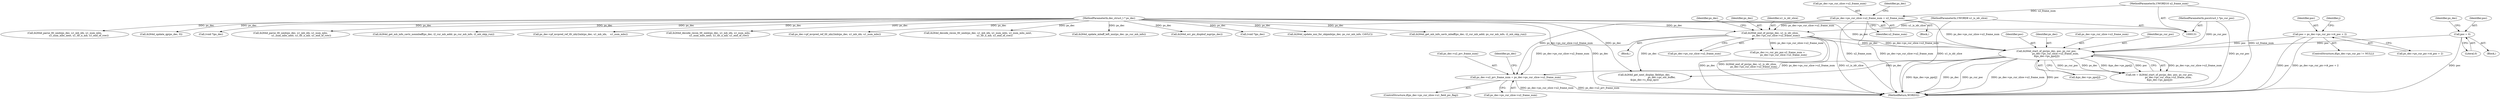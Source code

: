 digraph "0_Android_9a00f562a612d56e7b2b989d168647db900ba6cf@pointer" {
"1000924" [label="(Call,ps_dec->u2_prv_frame_num = ps_dec->ps_cur_slice->u2_frame_num)"];
"1000392" [label="(Call,ih264d_start_of_pic(ps_dec, poc, ps_cur_poc,\n                        ps_dec->ps_cur_slice->u2_frame_num,\n &ps_dec->ps_pps[j]))"];
"1000249" [label="(Call,ih264d_end_of_pic(ps_dec, u1_is_idr_slice,\n                ps_dec->ps_cur_slice->u2_frame_num))"];
"1000132" [label="(MethodParameterIn,dec_struct_t * ps_dec)"];
"1000134" [label="(MethodParameterIn,UWORD8 u1_is_idr_slice)"];
"1000236" [label="(Call,ps_dec->ps_cur_slice->u2_frame_num = u2_frame_num)"];
"1000135" [label="(MethodParameterIn,UWORD16 u2_frame_num)"];
"1000303" [label="(Call,poc = ps_dec->ps_cur_pic->i4_poc + 2)"];
"1000272" [label="(Call,poc = 0)"];
"1000136" [label="(MethodParameterIn,pocstruct_t *ps_cur_poc)"];
"1001313" [label="(Call,ps_dec->pf_mvpred_ref_tfr_nby2mb(ps_dec, u1_mb_idx, u1_num_mbs))"];
"1000251" [label="(Identifier,u1_is_idr_slice)"];
"1000242" [label="(Identifier,u2_frame_num)"];
"1000273" [label="(Identifier,poc)"];
"1000918" [label="(ControlStructure,if(ps_dec->ps_cur_slice->u1_field_pic_flag))"];
"1000249" [label="(Call,ih264d_end_of_pic(ps_dec, u1_is_idr_slice,\n                ps_dec->ps_cur_slice->u2_frame_num))"];
"1000237" [label="(Call,ps_dec->ps_cur_slice->u2_frame_num)"];
"1000928" [label="(Call,ps_dec->ps_cur_slice->u2_frame_num)"];
"1001351" [label="(Call,ih264d_decode_recon_tfr_nmb(ps_dec, u1_mb_idx, u1_num_mbs, u1_num_mbs_next,\n                                            u1_tfr_n_mb, u1_end_of_row))"];
"1000936" [label="(Identifier,ps_dec)"];
"1000925" [label="(Call,ps_dec->u2_prv_frame_num)"];
"1001450" [label="(MethodReturn,WORD32)"];
"1000297" [label="(ControlStructure,if(ps_dec->ps_cur_pic != NULL))"];
"1000392" [label="(Call,ih264d_start_of_pic(ps_dec, poc, ps_cur_poc,\n                        ps_dec->ps_cur_slice->u2_frame_num,\n &ps_dec->ps_pps[j]))"];
"1001254" [label="(Call,ih264d_update_mbaff_left_nnz(ps_dec, ps_cur_mb_info))"];
"1000394" [label="(Identifier,poc)"];
"1000401" [label="(Call,&ps_dec->ps_pps[j])"];
"1000207" [label="(Call,ih264d_err_pic_dispbuf_mgr(ps_dec))"];
"1000393" [label="(Identifier,ps_dec)"];
"1000303" [label="(Call,poc = ps_dec->ps_cur_pic->i4_poc + 2)"];
"1000274" [label="(Literal,0)"];
"1000924" [label="(Call,ps_dec->u2_prv_frame_num = ps_dec->ps_cur_slice->u2_frame_num)"];
"1000396" [label="(Call,ps_dec->ps_cur_slice->u2_frame_num)"];
"1000431" [label="(Call,ih264d_get_next_display_field(ps_dec,\n                                              ps_dec->ps_out_buffer,\n &(ps_dec->s_disp_op)))"];
"1000134" [label="(MethodParameterIn,UWORD8 u1_is_idr_slice)"];
"1000252" [label="(Call,ps_dec->ps_cur_slice->u2_frame_num)"];
"1000486" [label="(Call,(void *)ps_dec)"];
"1000248" [label="(Block,)"];
"1000235" [label="(Block,)"];
"1000260" [label="(Identifier,ps_dec)"];
"1000135" [label="(MethodParameterIn,UWORD16 u2_frame_num)"];
"1000390" [label="(Call,ret = ih264d_start_of_pic(ps_dec, poc, ps_cur_poc,\n                        ps_dec->ps_cur_slice->u2_frame_num,\n &ps_dec->ps_pps[j]))"];
"1000395" [label="(Identifier,ps_cur_poc)"];
"1000272" [label="(Call,poc = 0)"];
"1000268" [label="(Block,)"];
"1000278" [label="(Identifier,ps_dec)"];
"1001226" [label="(Call,ih264d_update_nnz_for_skipmb(ps_dec, ps_cur_mb_info, CAVLC))"];
"1001155" [label="(Call,ih264d_get_mb_info_cavlc_mbaff(ps_dec, i2_cur_mb_addr, ps_cur_mb_info, i2_mb_skip_run))"];
"1000246" [label="(Identifier,ps_dec)"];
"1000304" [label="(Identifier,poc)"];
"1000236" [label="(Call,ps_dec->ps_cur_slice->u2_frame_num = u2_frame_num)"];
"1001337" [label="(Call,ih264d_parse_tfr_nmb(ps_dec, u1_mb_idx, u1_num_mbs,\n                                     u1_num_mbs_next, u1_tfr_n_mb, u1_end_of_row))"];
"1001057" [label="(Call,ih264d_update_qp(ps_dec, 0))"];
"1000313" [label="(Identifier,j)"];
"1000530" [label="(Call,(void *)ps_dec)"];
"1000730" [label="(Call,ih264d_parse_tfr_nmb(ps_dec, u1_mb_idx, u1_num_mbs,\n                            u1_num_mbs_next, u1_tfr_n_mb, u1_end_of_row))"];
"1001161" [label="(Call,ih264d_get_mb_info_cavlc_nonmbaff(ps_dec, i2_cur_mb_addr, ps_cur_mb_info, i2_mb_skip_run))"];
"1000132" [label="(MethodParameterIn,dec_struct_t * ps_dec)"];
"1000683" [label="(Call,ps_dec->pf_mvpred_ref_tfr_nby2mb(ps_dec, u1_mb_idx,    u1_num_mbs))"];
"1000305" [label="(Call,ps_dec->ps_cur_pic->i4_poc + 2)"];
"1000257" [label="(Call,ps_dec->s_cur_pic_poc.u2_frame_num =\n                ps_dec->ps_cur_slice->u2_frame_num)"];
"1000744" [label="(Call,ih264d_decode_recon_tfr_nmb(ps_dec, u1_mb_idx, u1_num_mbs,\n                            u1_num_mbs_next, u1_tfr_n_mb, u1_end_of_row))"];
"1000250" [label="(Identifier,ps_dec)"];
"1000136" [label="(MethodParameterIn,pocstruct_t *ps_cur_poc)"];
"1000924" -> "1000918"  [label="AST: "];
"1000924" -> "1000928"  [label="CFG: "];
"1000925" -> "1000924"  [label="AST: "];
"1000928" -> "1000924"  [label="AST: "];
"1000936" -> "1000924"  [label="CFG: "];
"1000924" -> "1001450"  [label="DDG: ps_dec->u2_prv_frame_num"];
"1000924" -> "1001450"  [label="DDG: ps_dec->ps_cur_slice->u2_frame_num"];
"1000392" -> "1000924"  [label="DDG: ps_dec->ps_cur_slice->u2_frame_num"];
"1000236" -> "1000924"  [label="DDG: ps_dec->ps_cur_slice->u2_frame_num"];
"1000249" -> "1000924"  [label="DDG: ps_dec->ps_cur_slice->u2_frame_num"];
"1000392" -> "1000390"  [label="AST: "];
"1000392" -> "1000401"  [label="CFG: "];
"1000393" -> "1000392"  [label="AST: "];
"1000394" -> "1000392"  [label="AST: "];
"1000395" -> "1000392"  [label="AST: "];
"1000396" -> "1000392"  [label="AST: "];
"1000401" -> "1000392"  [label="AST: "];
"1000390" -> "1000392"  [label="CFG: "];
"1000392" -> "1001450"  [label="DDG: ps_dec->ps_cur_slice->u2_frame_num"];
"1000392" -> "1001450"  [label="DDG: poc"];
"1000392" -> "1001450"  [label="DDG: &ps_dec->ps_pps[j]"];
"1000392" -> "1001450"  [label="DDG: ps_dec"];
"1000392" -> "1001450"  [label="DDG: ps_cur_poc"];
"1000392" -> "1000390"  [label="DDG: ps_dec->ps_cur_slice->u2_frame_num"];
"1000392" -> "1000390"  [label="DDG: ps_cur_poc"];
"1000392" -> "1000390"  [label="DDG: ps_dec"];
"1000392" -> "1000390"  [label="DDG: &ps_dec->ps_pps[j]"];
"1000392" -> "1000390"  [label="DDG: poc"];
"1000249" -> "1000392"  [label="DDG: ps_dec"];
"1000249" -> "1000392"  [label="DDG: ps_dec->ps_cur_slice->u2_frame_num"];
"1000132" -> "1000392"  [label="DDG: ps_dec"];
"1000303" -> "1000392"  [label="DDG: poc"];
"1000272" -> "1000392"  [label="DDG: poc"];
"1000136" -> "1000392"  [label="DDG: ps_cur_poc"];
"1000236" -> "1000392"  [label="DDG: ps_dec->ps_cur_slice->u2_frame_num"];
"1000392" -> "1000431"  [label="DDG: ps_dec"];
"1000249" -> "1000248"  [label="AST: "];
"1000249" -> "1000252"  [label="CFG: "];
"1000250" -> "1000249"  [label="AST: "];
"1000251" -> "1000249"  [label="AST: "];
"1000252" -> "1000249"  [label="AST: "];
"1000260" -> "1000249"  [label="CFG: "];
"1000249" -> "1001450"  [label="DDG: u1_is_idr_slice"];
"1000249" -> "1001450"  [label="DDG: ps_dec"];
"1000249" -> "1001450"  [label="DDG: ih264d_end_of_pic(ps_dec, u1_is_idr_slice,\n                ps_dec->ps_cur_slice->u2_frame_num)"];
"1000132" -> "1000249"  [label="DDG: ps_dec"];
"1000134" -> "1000249"  [label="DDG: u1_is_idr_slice"];
"1000236" -> "1000249"  [label="DDG: ps_dec->ps_cur_slice->u2_frame_num"];
"1000249" -> "1000257"  [label="DDG: ps_dec->ps_cur_slice->u2_frame_num"];
"1000249" -> "1000431"  [label="DDG: ps_dec"];
"1000132" -> "1000131"  [label="AST: "];
"1000132" -> "1001450"  [label="DDG: ps_dec"];
"1000132" -> "1000207"  [label="DDG: ps_dec"];
"1000132" -> "1000431"  [label="DDG: ps_dec"];
"1000132" -> "1000486"  [label="DDG: ps_dec"];
"1000132" -> "1000530"  [label="DDG: ps_dec"];
"1000132" -> "1000683"  [label="DDG: ps_dec"];
"1000132" -> "1000730"  [label="DDG: ps_dec"];
"1000132" -> "1000744"  [label="DDG: ps_dec"];
"1000132" -> "1001057"  [label="DDG: ps_dec"];
"1000132" -> "1001155"  [label="DDG: ps_dec"];
"1000132" -> "1001161"  [label="DDG: ps_dec"];
"1000132" -> "1001226"  [label="DDG: ps_dec"];
"1000132" -> "1001254"  [label="DDG: ps_dec"];
"1000132" -> "1001313"  [label="DDG: ps_dec"];
"1000132" -> "1001337"  [label="DDG: ps_dec"];
"1000132" -> "1001351"  [label="DDG: ps_dec"];
"1000134" -> "1000131"  [label="AST: "];
"1000134" -> "1001450"  [label="DDG: u1_is_idr_slice"];
"1000236" -> "1000235"  [label="AST: "];
"1000236" -> "1000242"  [label="CFG: "];
"1000237" -> "1000236"  [label="AST: "];
"1000242" -> "1000236"  [label="AST: "];
"1000246" -> "1000236"  [label="CFG: "];
"1000236" -> "1001450"  [label="DDG: ps_dec->ps_cur_slice->u2_frame_num"];
"1000236" -> "1001450"  [label="DDG: u2_frame_num"];
"1000135" -> "1000236"  [label="DDG: u2_frame_num"];
"1000135" -> "1000131"  [label="AST: "];
"1000135" -> "1001450"  [label="DDG: u2_frame_num"];
"1000303" -> "1000297"  [label="AST: "];
"1000303" -> "1000305"  [label="CFG: "];
"1000304" -> "1000303"  [label="AST: "];
"1000305" -> "1000303"  [label="AST: "];
"1000313" -> "1000303"  [label="CFG: "];
"1000303" -> "1001450"  [label="DDG: poc"];
"1000303" -> "1001450"  [label="DDG: ps_dec->ps_cur_pic->i4_poc + 2"];
"1000272" -> "1000268"  [label="AST: "];
"1000272" -> "1000274"  [label="CFG: "];
"1000273" -> "1000272"  [label="AST: "];
"1000274" -> "1000272"  [label="AST: "];
"1000278" -> "1000272"  [label="CFG: "];
"1000272" -> "1001450"  [label="DDG: poc"];
"1000136" -> "1000131"  [label="AST: "];
"1000136" -> "1001450"  [label="DDG: ps_cur_poc"];
}
